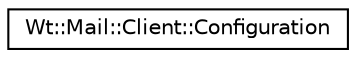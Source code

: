 digraph "Graphical Class Hierarchy"
{
 // LATEX_PDF_SIZE
  edge [fontname="Helvetica",fontsize="10",labelfontname="Helvetica",labelfontsize="10"];
  node [fontname="Helvetica",fontsize="10",shape=record];
  rankdir="LR";
  Node0 [label="Wt::Mail::Client::Configuration",height=0.2,width=0.4,color="black", fillcolor="white", style="filled",URL="$structWt_1_1Mail_1_1Client_1_1Configuration.html",tooltip=" "];
}
